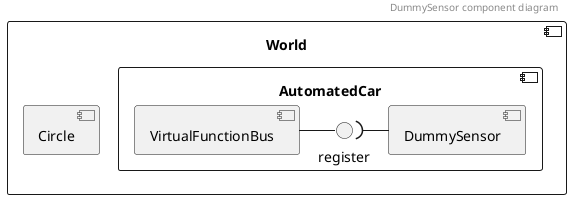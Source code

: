 @startuml
component [World] as world {

  component [AutomatedCar] as egocar {
    component [DummySensor] as ds
    component [VirtualFunctionBus] as vfb

    interface register as rc
  }

  component [Circle] {
  }
  
  ds -left-( rc
  vfb -right- rc
 
}

header
DummySensor component diagram
endheader

@enduml